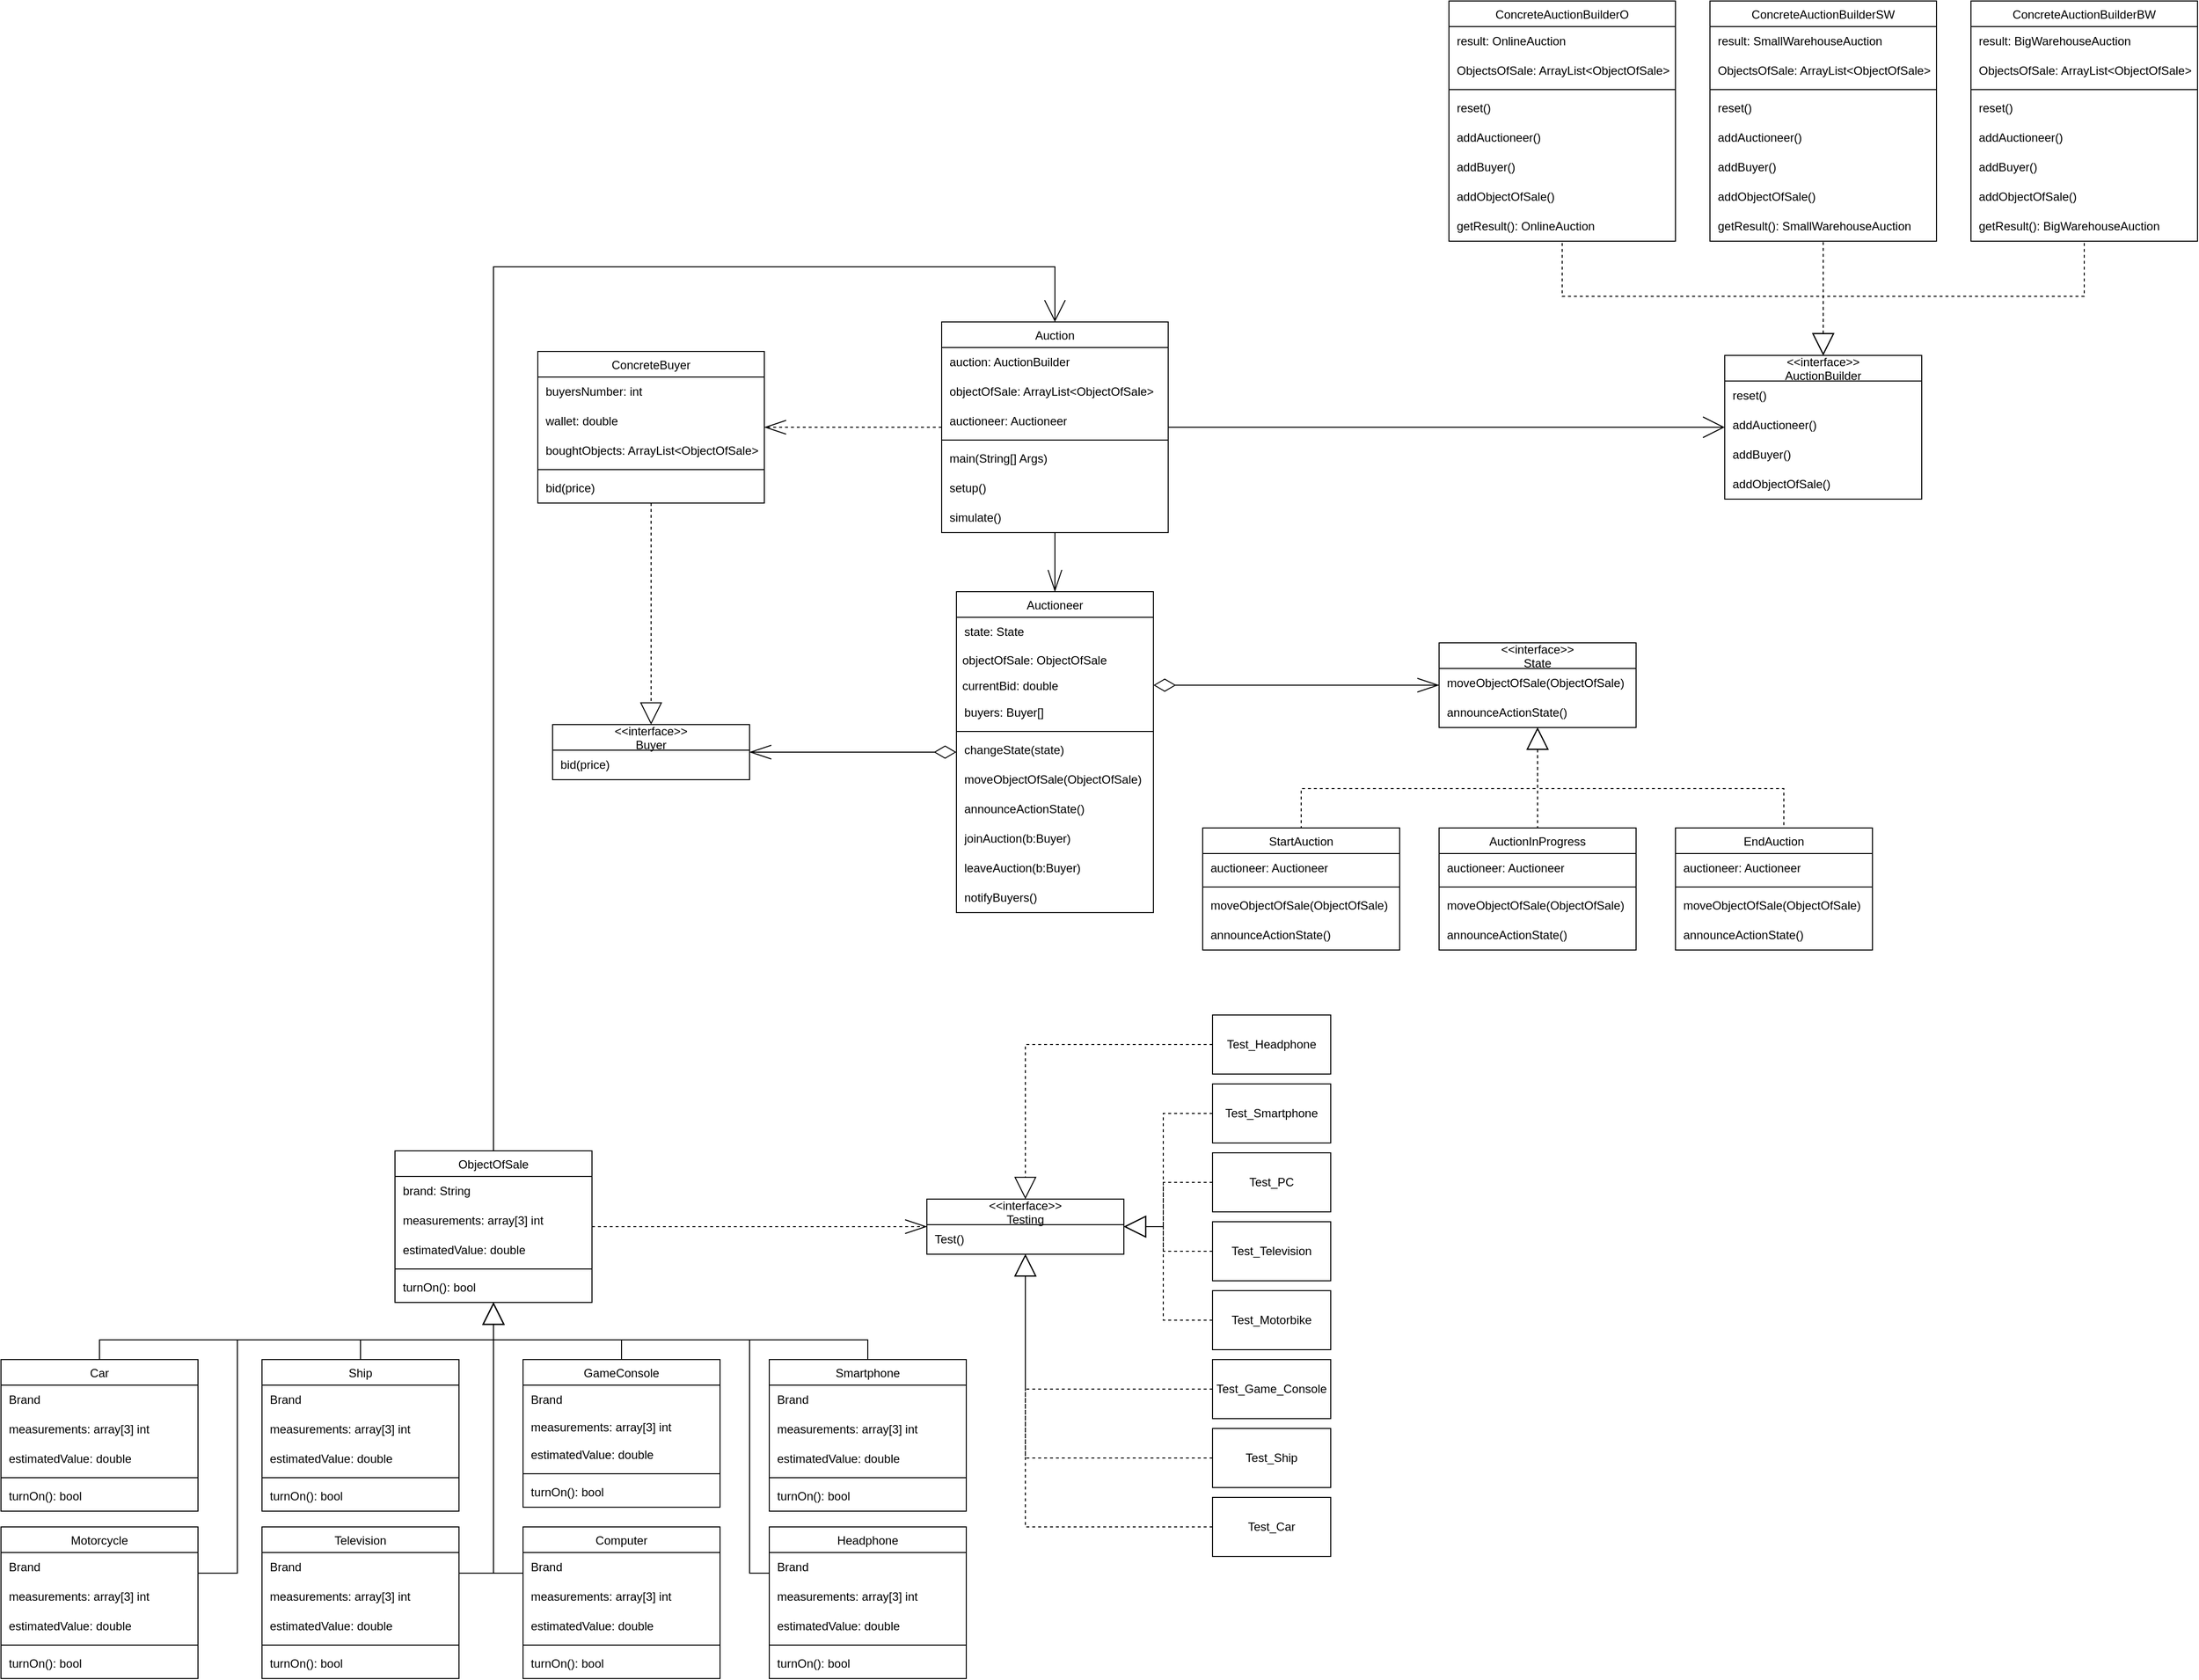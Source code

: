 <mxfile version="13.9.8" type="device"><diagram id="S0z_V49kgDmm9LstlY_D" name="Page-1"><mxGraphModel dx="2243" dy="2055" grid="1" gridSize="10" guides="1" tooltips="1" connect="1" arrows="1" fold="1" page="1" pageScale="1" pageWidth="1169" pageHeight="827" math="0" shadow="0"><root><mxCell id="0"/><mxCell id="1" parent="0"/><mxCell id="JPZXqIhv289OIv8_Z3Oy-52" style="edgeStyle=orthogonalEdgeStyle;rounded=0;orthogonalLoop=1;jettySize=auto;html=1;endArrow=block;endFill=0;strokeWidth=1;endSize=20;entryX=0.5;entryY=1;entryDx=0;entryDy=0;exitX=0.5;exitY=0;exitDx=0;exitDy=0;" parent="1" source="BZrpKXPaEU6cfir1l4yu-30" edge="1" target="BZrpKXPaEU6cfir1l4yu-25"><mxGeometry relative="1" as="geometry"><mxPoint x="520.0" y="1272" as="targetPoint"/><Array as="points"><mxPoint x="120" y="1370"/><mxPoint x="520" y="1370"/></Array><mxPoint x="125" y="1430" as="sourcePoint"/></mxGeometry></mxCell><mxCell id="JPZXqIhv289OIv8_Z3Oy-53" style="edgeStyle=orthogonalEdgeStyle;rounded=0;orthogonalLoop=1;jettySize=auto;html=1;endArrow=block;endFill=0;endSize=20;entryX=0.5;entryY=1;entryDx=0;entryDy=0;exitX=0.5;exitY=0;exitDx=0;exitDy=0;" parent="1" source="BZrpKXPaEU6cfir1l4yu-38" edge="1" target="BZrpKXPaEU6cfir1l4yu-25"><mxGeometry relative="1" as="geometry"><mxPoint x="520.0" y="1272" as="targetPoint"/><Array as="points"><mxPoint x="385" y="1370"/><mxPoint x="520" y="1370"/></Array><mxPoint x="385" y="1430" as="sourcePoint"/></mxGeometry></mxCell><mxCell id="JPZXqIhv289OIv8_Z3Oy-54" style="edgeStyle=orthogonalEdgeStyle;rounded=0;orthogonalLoop=1;jettySize=auto;html=1;endArrow=block;endFill=0;endSize=20;exitX=0.5;exitY=0;exitDx=0;exitDy=0;" parent="1" source="BZrpKXPaEU6cfir1l4yu-42" edge="1" target="BZrpKXPaEU6cfir1l4yu-25"><mxGeometry relative="1" as="geometry"><mxPoint x="520.0" y="1272" as="targetPoint"/><Array as="points"><mxPoint x="650" y="1370"/><mxPoint x="520" y="1370"/></Array><mxPoint x="645" y="1430" as="sourcePoint"/></mxGeometry></mxCell><mxCell id="JPZXqIhv289OIv8_Z3Oy-55" style="edgeStyle=orthogonalEdgeStyle;rounded=0;orthogonalLoop=1;jettySize=auto;html=1;endArrow=block;endFill=0;endSize=20;entryX=0.5;entryY=1;entryDx=0;entryDy=0;exitX=0.5;exitY=0;exitDx=0;exitDy=0;" parent="1" source="BZrpKXPaEU6cfir1l4yu-46" edge="1" target="BZrpKXPaEU6cfir1l4yu-25"><mxGeometry relative="1" as="geometry"><mxPoint x="520.0" y="1272" as="targetPoint"/><Array as="points"><mxPoint x="900" y="1370"/><mxPoint x="520" y="1370"/></Array><mxPoint x="895" y="1430" as="sourcePoint"/></mxGeometry></mxCell><mxCell id="JPZXqIhv289OIv8_Z3Oy-96" style="edgeStyle=orthogonalEdgeStyle;rounded=0;orthogonalLoop=1;jettySize=auto;html=1;endArrow=block;endFill=0;endSize=20;strokeWidth=1;entryX=0.5;entryY=1;entryDx=0;entryDy=0;exitX=1;exitY=0.5;exitDx=0;exitDy=0;" parent="1" source="BZrpKXPaEU6cfir1l4yu-62" edge="1" target="BZrpKXPaEU6cfir1l4yu-25"><mxGeometry relative="1" as="geometry"><mxPoint x="520.0" y="1272" as="targetPoint"/><Array as="points"><mxPoint x="220" y="1607"/><mxPoint x="260" y="1607"/><mxPoint x="260" y="1370"/><mxPoint x="520" y="1370"/></Array><mxPoint x="230" y="1775" as="sourcePoint"/></mxGeometry></mxCell><mxCell id="JPZXqIhv289OIv8_Z3Oy-97" style="edgeStyle=orthogonalEdgeStyle;rounded=0;orthogonalLoop=1;jettySize=auto;html=1;endArrow=block;endFill=0;endSize=20;strokeWidth=1;exitX=1;exitY=0.5;exitDx=0;exitDy=0;entryX=0.5;entryY=1;entryDx=0;entryDy=0;" parent="1" source="BZrpKXPaEU6cfir1l4yu-58" edge="1" target="BZrpKXPaEU6cfir1l4yu-25"><mxGeometry relative="1" as="geometry"><mxPoint x="520" y="1302" as="targetPoint"/><Array as="points"><mxPoint x="485" y="1607"/><mxPoint x="520" y="1607"/></Array><mxPoint x="490" y="1775" as="sourcePoint"/></mxGeometry></mxCell><mxCell id="JPZXqIhv289OIv8_Z3Oy-98" style="edgeStyle=orthogonalEdgeStyle;rounded=0;orthogonalLoop=1;jettySize=auto;html=1;endArrow=block;endFill=0;endSize=20;strokeWidth=1;entryX=0.5;entryY=1;entryDx=0;entryDy=0;exitX=0;exitY=0.5;exitDx=0;exitDy=0;" parent="1" source="BZrpKXPaEU6cfir1l4yu-54" edge="1" target="BZrpKXPaEU6cfir1l4yu-25"><mxGeometry relative="1" as="geometry"><mxPoint x="520.0" y="1272" as="targetPoint"/><Array as="points"><mxPoint x="520" y="1607"/></Array><mxPoint x="550" y="1775" as="sourcePoint"/></mxGeometry></mxCell><mxCell id="JPZXqIhv289OIv8_Z3Oy-99" style="edgeStyle=orthogonalEdgeStyle;rounded=0;orthogonalLoop=1;jettySize=auto;html=1;endArrow=block;endFill=0;endSize=20;strokeWidth=1;exitX=0;exitY=0.5;exitDx=0;exitDy=0;" parent="1" source="BZrpKXPaEU6cfir1l4yu-50" edge="1" target="BZrpKXPaEU6cfir1l4yu-25"><mxGeometry relative="1" as="geometry"><mxPoint x="520.0" y="1272" as="targetPoint"/><Array as="points"><mxPoint x="800" y="1607"/><mxPoint x="780" y="1607"/><mxPoint x="780" y="1370"/><mxPoint x="520" y="1370"/></Array><mxPoint x="800" y="1745" as="sourcePoint"/></mxGeometry></mxCell><mxCell id="JPZXqIhv289OIv8_Z3Oy-118" style="edgeStyle=orthogonalEdgeStyle;rounded=0;orthogonalLoop=1;jettySize=auto;html=1;entryX=0.5;entryY=1;entryDx=0;entryDy=0;endArrow=block;endFill=0;endSize=20;strokeWidth=1;dashed=1;" parent="1" source="JPZXqIhv289OIv8_Z3Oy-110" target="BZrpKXPaEU6cfir1l4yu-66" edge="1"><mxGeometry relative="1" as="geometry"><mxPoint x="1065" y="1360" as="targetPoint"/></mxGeometry></mxCell><mxCell id="JPZXqIhv289OIv8_Z3Oy-110" value="Test_Car" style="rounded=0;whiteSpace=wrap;html=1;" parent="1" vertex="1"><mxGeometry x="1250" y="1530" width="120" height="60" as="geometry"/></mxCell><mxCell id="JPZXqIhv289OIv8_Z3Oy-121" style="edgeStyle=orthogonalEdgeStyle;rounded=0;orthogonalLoop=1;jettySize=auto;html=1;dashed=1;endArrow=block;endFill=0;endSize=20;strokeWidth=1;entryX=1;entryY=0.5;entryDx=0;entryDy=0;" parent="1" source="JPZXqIhv289OIv8_Z3Oy-111" target="BZrpKXPaEU6cfir1l4yu-66" edge="1"><mxGeometry relative="1" as="geometry"><mxPoint x="1170" y="1255" as="targetPoint"/><Array as="points"><mxPoint x="1200" y="1350"/><mxPoint x="1200" y="1255"/></Array></mxGeometry></mxCell><mxCell id="JPZXqIhv289OIv8_Z3Oy-111" value="Test_Motorbike" style="rounded=0;whiteSpace=wrap;html=1;" parent="1" vertex="1"><mxGeometry x="1250" y="1320" width="120" height="60" as="geometry"/></mxCell><mxCell id="JPZXqIhv289OIv8_Z3Oy-119" style="edgeStyle=orthogonalEdgeStyle;rounded=0;orthogonalLoop=1;jettySize=auto;html=1;dashed=1;endArrow=block;endFill=0;endSize=20;strokeWidth=1;entryX=0.5;entryY=1;entryDx=0;entryDy=0;" parent="1" source="JPZXqIhv289OIv8_Z3Oy-112" target="BZrpKXPaEU6cfir1l4yu-66" edge="1"><mxGeometry relative="1" as="geometry"><mxPoint x="1065" y="1360" as="targetPoint"/></mxGeometry></mxCell><mxCell id="JPZXqIhv289OIv8_Z3Oy-112" value="Test_Ship" style="rounded=0;whiteSpace=wrap;html=1;" parent="1" vertex="1"><mxGeometry x="1250" y="1460" width="120" height="60" as="geometry"/></mxCell><mxCell id="JPZXqIhv289OIv8_Z3Oy-122" style="edgeStyle=orthogonalEdgeStyle;rounded=0;orthogonalLoop=1;jettySize=auto;html=1;dashed=1;endArrow=block;endFill=0;endSize=20;strokeWidth=1;entryX=1;entryY=0.5;entryDx=0;entryDy=0;" parent="1" source="JPZXqIhv289OIv8_Z3Oy-113" target="BZrpKXPaEU6cfir1l4yu-66" edge="1"><mxGeometry relative="1" as="geometry"><mxPoint x="1170" y="1255" as="targetPoint"/><Array as="points"><mxPoint x="1200" y="1280"/><mxPoint x="1200" y="1255"/></Array></mxGeometry></mxCell><mxCell id="JPZXqIhv289OIv8_Z3Oy-113" value="Test_Television" style="rounded=0;whiteSpace=wrap;html=1;" parent="1" vertex="1"><mxGeometry x="1250" y="1250" width="120" height="60" as="geometry"/></mxCell><mxCell id="JPZXqIhv289OIv8_Z3Oy-120" style="edgeStyle=orthogonalEdgeStyle;rounded=0;orthogonalLoop=1;jettySize=auto;html=1;dashed=1;endArrow=block;endFill=0;endSize=20;strokeWidth=1;entryX=0.5;entryY=1;entryDx=0;entryDy=0;" parent="1" source="JPZXqIhv289OIv8_Z3Oy-114" target="BZrpKXPaEU6cfir1l4yu-66" edge="1"><mxGeometry relative="1" as="geometry"><mxPoint x="1065" y="1360" as="targetPoint"/></mxGeometry></mxCell><mxCell id="JPZXqIhv289OIv8_Z3Oy-114" value="Test_Game_Console" style="rounded=0;whiteSpace=wrap;html=1;" parent="1" vertex="1"><mxGeometry x="1250" y="1390" width="120" height="60" as="geometry"/></mxCell><mxCell id="JPZXqIhv289OIv8_Z3Oy-123" style="edgeStyle=orthogonalEdgeStyle;rounded=0;orthogonalLoop=1;jettySize=auto;html=1;dashed=1;endArrow=block;endFill=0;endSize=20;strokeWidth=1;" parent="1" source="JPZXqIhv289OIv8_Z3Oy-115" target="BZrpKXPaEU6cfir1l4yu-66" edge="1"><mxGeometry relative="1" as="geometry"><mxPoint x="1170" y="1255" as="targetPoint"/><Array as="points"><mxPoint x="1200" y="1210"/><mxPoint x="1200" y="1255"/></Array></mxGeometry></mxCell><mxCell id="JPZXqIhv289OIv8_Z3Oy-115" value="Test_PC" style="rounded=0;whiteSpace=wrap;html=1;" parent="1" vertex="1"><mxGeometry x="1250" y="1180" width="120" height="60" as="geometry"/></mxCell><mxCell id="JPZXqIhv289OIv8_Z3Oy-124" style="edgeStyle=orthogonalEdgeStyle;rounded=0;orthogonalLoop=1;jettySize=auto;html=1;dashed=1;endArrow=block;endFill=0;endSize=20;strokeWidth=1;entryX=1;entryY=0.5;entryDx=0;entryDy=0;" parent="1" source="JPZXqIhv289OIv8_Z3Oy-116" target="BZrpKXPaEU6cfir1l4yu-66" edge="1"><mxGeometry relative="1" as="geometry"><mxPoint x="1170" y="1255" as="targetPoint"/><Array as="points"><mxPoint x="1200" y="1140"/><mxPoint x="1200" y="1255"/></Array></mxGeometry></mxCell><mxCell id="JPZXqIhv289OIv8_Z3Oy-116" value="Test_Smartphone" style="rounded=0;whiteSpace=wrap;html=1;" parent="1" vertex="1"><mxGeometry x="1250" y="1110" width="120" height="60" as="geometry"/></mxCell><mxCell id="JPZXqIhv289OIv8_Z3Oy-125" style="edgeStyle=orthogonalEdgeStyle;rounded=0;orthogonalLoop=1;jettySize=auto;html=1;dashed=1;endArrow=block;endFill=0;endSize=20;strokeWidth=1;entryX=0.5;entryY=0;entryDx=0;entryDy=0;" parent="1" source="JPZXqIhv289OIv8_Z3Oy-117" target="BZrpKXPaEU6cfir1l4yu-66" edge="1"><mxGeometry relative="1" as="geometry"><mxPoint x="1065" y="1150" as="targetPoint"/></mxGeometry></mxCell><mxCell id="JPZXqIhv289OIv8_Z3Oy-117" value="Test_Headphone" style="rounded=0;whiteSpace=wrap;html=1;" parent="1" vertex="1"><mxGeometry x="1250" y="1040" width="120" height="60" as="geometry"/></mxCell><mxCell id="JPZXqIhv289OIv8_Z3Oy-126" style="edgeStyle=orthogonalEdgeStyle;rounded=0;orthogonalLoop=1;jettySize=auto;html=1;dashed=1;endArrow=openThin;endFill=0;endSize=20;strokeWidth=1;exitX=1;exitY=0.5;exitDx=0;exitDy=0;entryX=0;entryY=0.5;entryDx=0;entryDy=0;" parent="1" source="BZrpKXPaEU6cfir1l4yu-25" target="BZrpKXPaEU6cfir1l4yu-66" edge="1"><mxGeometry relative="1" as="geometry"><mxPoint x="620" y="1255" as="sourcePoint"/><mxPoint x="920" y="1255" as="targetPoint"/></mxGeometry></mxCell><mxCell id="JPZXqIhv289OIv8_Z3Oy-169" style="edgeStyle=orthogonalEdgeStyle;rounded=0;orthogonalLoop=1;jettySize=auto;html=1;startArrow=none;startFill=0;startSize=20;endArrow=openThin;endFill=0;endSize=20;strokeWidth=1;entryX=0.5;entryY=0;entryDx=0;entryDy=0;exitX=0.5;exitY=1;exitDx=0;exitDy=0;" parent="1" source="BZrpKXPaEU6cfir1l4yu-20" target="wPXCqgzcHqUzx6HXHm6y-69" edge="1"><mxGeometry relative="1" as="geometry"><mxPoint x="1090" y="1000" as="sourcePoint"/><Array as="points"><mxPoint x="1090" y="590"/><mxPoint x="1090" y="590"/></Array></mxGeometry></mxCell><mxCell id="JPZXqIhv289OIv8_Z3Oy-168" style="edgeStyle=orthogonalEdgeStyle;rounded=0;orthogonalLoop=1;jettySize=auto;html=1;dashed=1;startArrow=none;startFill=0;startSize=20;endArrow=block;endFill=0;endSize=20;strokeWidth=1;entryX=0.5;entryY=0;entryDx=0;entryDy=0;exitX=0.5;exitY=1;exitDx=0;exitDy=0;" parent="1" source="BZrpKXPaEU6cfir1l4yu-11" target="BZrpKXPaEU6cfir1l4yu-5" edge="1"><mxGeometry relative="1" as="geometry"><mxPoint x="675" y="1000" as="sourcePoint"/><mxPoint x="675" y="878" as="targetPoint"/></mxGeometry></mxCell><mxCell id="JPZXqIhv289OIv8_Z3Oy-167" style="edgeStyle=orthogonalEdgeStyle;rounded=0;orthogonalLoop=1;jettySize=auto;html=1;endArrow=openThin;endFill=0;endSize=20;strokeWidth=1;startArrow=diamondThin;startFill=0;startSize=20;exitX=0;exitY=0.5;exitDx=0;exitDy=0;entryX=1;entryY=0.5;entryDx=0;entryDy=0;" parent="1" source="wPXCqgzcHqUzx6HXHm6y-69" target="BZrpKXPaEU6cfir1l4yu-5" edge="1"><mxGeometry relative="1" as="geometry"><mxPoint x="780" y="773" as="targetPoint"/></mxGeometry></mxCell><mxCell id="JPZXqIhv289OIv8_Z3Oy-170" style="edgeStyle=orthogonalEdgeStyle;rounded=0;orthogonalLoop=1;jettySize=auto;html=1;startArrow=none;startFill=0;startSize=20;endArrow=openThin;endFill=0;endSize=20;strokeWidth=1;dashed=1;entryX=1;entryY=0.5;entryDx=0;entryDy=0;exitX=0;exitY=0.5;exitDx=0;exitDy=0;" parent="1" source="BZrpKXPaEU6cfir1l4yu-20" target="BZrpKXPaEU6cfir1l4yu-11" edge="1"><mxGeometry relative="1" as="geometry"><mxPoint x="985" y="1105" as="sourcePoint"/><mxPoint x="780" y="1105" as="targetPoint"/></mxGeometry></mxCell><mxCell id="wPXCqgzcHqUzx6HXHm6y-69" value="Auctioneer" style="swimlane;fontStyle=0;childLayout=stackLayout;horizontal=1;startSize=26;fillColor=none;horizontalStack=0;resizeParent=1;resizeParentMax=0;resizeLast=0;collapsible=1;marginBottom=0;" parent="1" vertex="1"><mxGeometry x="990" y="610" width="200" height="326" as="geometry"/></mxCell><mxCell id="wPXCqgzcHqUzx6HXHm6y-56" value="state: State" style="shape=partialRectangle;html=1;whiteSpace=wrap;connectable=0;fillColor=none;top=0;left=0;bottom=0;right=0;align=left;spacingLeft=6;overflow=hidden;" parent="wPXCqgzcHqUzx6HXHm6y-69" vertex="1"><mxGeometry y="26" width="200" height="30" as="geometry"/></mxCell><mxCell id="wPXCqgzcHqUzx6HXHm6y-71" value="objectOfSale: ObjectOfSale" style="text;strokeColor=none;fillColor=none;align=left;verticalAlign=top;spacingLeft=4;spacingRight=4;overflow=hidden;rotatable=0;points=[[0,0.5],[1,0.5]];portConstraint=eastwest;" parent="wPXCqgzcHqUzx6HXHm6y-69" vertex="1"><mxGeometry y="56" width="200" height="26" as="geometry"/></mxCell><mxCell id="wPXCqgzcHqUzx6HXHm6y-74" value="currentBid: double" style="text;strokeColor=none;fillColor=none;align=left;verticalAlign=top;spacingLeft=4;spacingRight=4;overflow=hidden;rotatable=0;points=[[0,0.5],[1,0.5]];portConstraint=eastwest;" parent="wPXCqgzcHqUzx6HXHm6y-69" vertex="1"><mxGeometry y="82" width="200" height="26" as="geometry"/></mxCell><mxCell id="BZrpKXPaEU6cfir1l4yu-1" value="buyers: Buyer[]" style="shape=partialRectangle;html=1;whiteSpace=wrap;connectable=0;fillColor=none;top=0;left=0;bottom=0;right=0;align=left;spacingLeft=6;overflow=hidden;" vertex="1" parent="wPXCqgzcHqUzx6HXHm6y-69"><mxGeometry y="108" width="200" height="30" as="geometry"/></mxCell><mxCell id="wPXCqgzcHqUzx6HXHm6y-73" value="" style="line;strokeWidth=1;fillColor=none;align=left;verticalAlign=middle;spacingTop=-1;spacingLeft=3;spacingRight=3;rotatable=0;labelPosition=right;points=[];portConstraint=eastwest;" parent="wPXCqgzcHqUzx6HXHm6y-69" vertex="1"><mxGeometry y="138" width="200" height="8" as="geometry"/></mxCell><mxCell id="BZrpKXPaEU6cfir1l4yu-76" value="changeState(state)" style="shape=partialRectangle;html=1;whiteSpace=wrap;connectable=0;fillColor=none;top=0;left=0;bottom=0;right=0;align=left;spacingLeft=6;overflow=hidden;" vertex="1" parent="wPXCqgzcHqUzx6HXHm6y-69"><mxGeometry y="146" width="200" height="30" as="geometry"/></mxCell><mxCell id="wPXCqgzcHqUzx6HXHm6y-76" value="moveObjectOfSale(ObjectOfSale)" style="shape=partialRectangle;html=1;whiteSpace=wrap;connectable=0;fillColor=none;top=0;left=0;bottom=0;right=0;align=left;spacingLeft=6;overflow=hidden;" parent="wPXCqgzcHqUzx6HXHm6y-69" vertex="1"><mxGeometry y="176" width="200" height="30" as="geometry"/></mxCell><mxCell id="wPXCqgzcHqUzx6HXHm6y-77" value="announceActionState()" style="shape=partialRectangle;html=1;whiteSpace=wrap;connectable=0;fillColor=none;top=0;left=0;bottom=0;right=0;align=left;spacingLeft=6;overflow=hidden;" parent="wPXCqgzcHqUzx6HXHm6y-69" vertex="1"><mxGeometry y="206" width="200" height="30" as="geometry"/></mxCell><mxCell id="BZrpKXPaEU6cfir1l4yu-2" value="joinAuction(b:Buyer)" style="shape=partialRectangle;html=1;whiteSpace=wrap;connectable=0;fillColor=none;top=0;left=0;bottom=0;right=0;align=left;spacingLeft=6;overflow=hidden;" vertex="1" parent="wPXCqgzcHqUzx6HXHm6y-69"><mxGeometry y="236" width="200" height="30" as="geometry"/></mxCell><mxCell id="BZrpKXPaEU6cfir1l4yu-3" value="leaveAuction(b:Buyer)" style="shape=partialRectangle;html=1;whiteSpace=wrap;connectable=0;fillColor=none;top=0;left=0;bottom=0;right=0;align=left;spacingLeft=6;overflow=hidden;" vertex="1" parent="wPXCqgzcHqUzx6HXHm6y-69"><mxGeometry y="266" width="200" height="30" as="geometry"/></mxCell><mxCell id="BZrpKXPaEU6cfir1l4yu-4" value="notifyBuyers()" style="shape=partialRectangle;html=1;whiteSpace=wrap;connectable=0;fillColor=none;top=0;left=0;bottom=0;right=0;align=left;spacingLeft=6;overflow=hidden;" vertex="1" parent="wPXCqgzcHqUzx6HXHm6y-69"><mxGeometry y="296" width="200" height="30" as="geometry"/></mxCell><mxCell id="wPXCqgzcHqUzx6HXHm6y-105" style="edgeStyle=orthogonalEdgeStyle;rounded=0;orthogonalLoop=1;jettySize=auto;html=1;entryX=0.5;entryY=0;entryDx=0;entryDy=0;startArrow=block;startFill=0;startSize=20;endArrow=none;endFill=0;endSize=20;dashed=1;" parent="1" source="wPXCqgzcHqUzx6HXHm6y-78" target="wPXCqgzcHqUzx6HXHm6y-86" edge="1"><mxGeometry relative="1" as="geometry"><Array as="points"><mxPoint x="1580" y="810"/><mxPoint x="1340" y="810"/></Array></mxGeometry></mxCell><mxCell id="wPXCqgzcHqUzx6HXHm6y-108" style="edgeStyle=orthogonalEdgeStyle;rounded=0;orthogonalLoop=1;jettySize=auto;html=1;dashed=1;startArrow=block;startFill=0;startSize=20;endArrow=none;endFill=0;endSize=20;entryX=0.5;entryY=0;entryDx=0;entryDy=0;" parent="1" source="wPXCqgzcHqUzx6HXHm6y-78" target="wPXCqgzcHqUzx6HXHm6y-94" edge="1"><mxGeometry relative="1" as="geometry"><Array as="points"/><mxPoint x="1610" y="830" as="targetPoint"/></mxGeometry></mxCell><mxCell id="wPXCqgzcHqUzx6HXHm6y-110" style="edgeStyle=orthogonalEdgeStyle;rounded=0;orthogonalLoop=1;jettySize=auto;html=1;entryX=0.5;entryY=0;entryDx=0;entryDy=0;dashed=1;startArrow=block;startFill=0;startSize=20;endArrow=none;endFill=0;endSize=20;" parent="1" source="wPXCqgzcHqUzx6HXHm6y-78" target="wPXCqgzcHqUzx6HXHm6y-99" edge="1"><mxGeometry relative="1" as="geometry"><Array as="points"><mxPoint x="1580" y="810"/><mxPoint x="1830" y="810"/><mxPoint x="1830" y="850"/></Array></mxGeometry></mxCell><mxCell id="wPXCqgzcHqUzx6HXHm6y-78" value="&lt;&lt;interface&gt;&gt;&#10;State" style="swimlane;fontStyle=0;childLayout=stackLayout;horizontal=1;startSize=26;fillColor=none;horizontalStack=0;resizeParent=1;resizeParentMax=0;resizeLast=0;collapsible=1;marginBottom=0;" parent="1" vertex="1"><mxGeometry x="1480" y="662" width="200" height="86" as="geometry"/></mxCell><mxCell id="wPXCqgzcHqUzx6HXHm6y-84" value="moveObjectOfSale(ObjectOfSale)" style="shape=partialRectangle;html=1;whiteSpace=wrap;connectable=0;fillColor=none;top=0;left=0;bottom=0;right=0;align=left;spacingLeft=6;overflow=hidden;" parent="wPXCqgzcHqUzx6HXHm6y-78" vertex="1"><mxGeometry y="26" width="200" height="30" as="geometry"/></mxCell><mxCell id="wPXCqgzcHqUzx6HXHm6y-85" value="announceActionState()" style="shape=partialRectangle;html=1;whiteSpace=wrap;connectable=0;fillColor=none;top=0;left=0;bottom=0;right=0;align=left;spacingLeft=6;overflow=hidden;" parent="wPXCqgzcHqUzx6HXHm6y-78" vertex="1"><mxGeometry y="56" width="200" height="30" as="geometry"/></mxCell><mxCell id="wPXCqgzcHqUzx6HXHm6y-86" value="StartAuction" style="swimlane;fontStyle=0;childLayout=stackLayout;horizontal=1;startSize=26;fillColor=none;horizontalStack=0;resizeParent=1;resizeParentMax=0;resizeLast=0;collapsible=1;marginBottom=0;" parent="1" vertex="1"><mxGeometry x="1240" y="850" width="200" height="124" as="geometry"/></mxCell><mxCell id="wPXCqgzcHqUzx6HXHm6y-87" value="auctioneer: Auctioneer" style="shape=partialRectangle;html=1;whiteSpace=wrap;connectable=0;fillColor=none;top=0;left=0;bottom=0;right=0;align=left;spacingLeft=6;overflow=hidden;" parent="wPXCqgzcHqUzx6HXHm6y-86" vertex="1"><mxGeometry y="26" width="200" height="30" as="geometry"/></mxCell><mxCell id="wPXCqgzcHqUzx6HXHm6y-90" value="" style="line;strokeWidth=1;fillColor=none;align=left;verticalAlign=middle;spacingTop=-1;spacingLeft=3;spacingRight=3;rotatable=0;labelPosition=right;points=[];portConstraint=eastwest;" parent="wPXCqgzcHqUzx6HXHm6y-86" vertex="1"><mxGeometry y="56" width="200" height="8" as="geometry"/></mxCell><mxCell id="wPXCqgzcHqUzx6HXHm6y-92" value="moveObjectOfSale(ObjectOfSale)" style="shape=partialRectangle;html=1;whiteSpace=wrap;connectable=0;fillColor=none;top=0;left=0;bottom=0;right=0;align=left;spacingLeft=6;overflow=hidden;" parent="wPXCqgzcHqUzx6HXHm6y-86" vertex="1"><mxGeometry y="64" width="200" height="30" as="geometry"/></mxCell><mxCell id="wPXCqgzcHqUzx6HXHm6y-93" value="announceActionState()" style="shape=partialRectangle;html=1;whiteSpace=wrap;connectable=0;fillColor=none;top=0;left=0;bottom=0;right=0;align=left;spacingLeft=6;overflow=hidden;" parent="wPXCqgzcHqUzx6HXHm6y-86" vertex="1"><mxGeometry y="94" width="200" height="30" as="geometry"/></mxCell><mxCell id="wPXCqgzcHqUzx6HXHm6y-94" value="AuctionInProgress" style="swimlane;fontStyle=0;childLayout=stackLayout;horizontal=1;startSize=26;fillColor=none;horizontalStack=0;resizeParent=1;resizeParentMax=0;resizeLast=0;collapsible=1;marginBottom=0;" parent="1" vertex="1"><mxGeometry x="1480" y="850" width="200" height="124" as="geometry"/></mxCell><mxCell id="wPXCqgzcHqUzx6HXHm6y-95" value="auctioneer: Auctioneer" style="shape=partialRectangle;html=1;whiteSpace=wrap;connectable=0;fillColor=none;top=0;left=0;bottom=0;right=0;align=left;spacingLeft=6;overflow=hidden;" parent="wPXCqgzcHqUzx6HXHm6y-94" vertex="1"><mxGeometry y="26" width="200" height="30" as="geometry"/></mxCell><mxCell id="wPXCqgzcHqUzx6HXHm6y-96" value="" style="line;strokeWidth=1;fillColor=none;align=left;verticalAlign=middle;spacingTop=-1;spacingLeft=3;spacingRight=3;rotatable=0;labelPosition=right;points=[];portConstraint=eastwest;" parent="wPXCqgzcHqUzx6HXHm6y-94" vertex="1"><mxGeometry y="56" width="200" height="8" as="geometry"/></mxCell><mxCell id="wPXCqgzcHqUzx6HXHm6y-97" value="moveObjectOfSale(ObjectOfSale)" style="shape=partialRectangle;html=1;whiteSpace=wrap;connectable=0;fillColor=none;top=0;left=0;bottom=0;right=0;align=left;spacingLeft=6;overflow=hidden;" parent="wPXCqgzcHqUzx6HXHm6y-94" vertex="1"><mxGeometry y="64" width="200" height="30" as="geometry"/></mxCell><mxCell id="wPXCqgzcHqUzx6HXHm6y-98" value="announceActionState()" style="shape=partialRectangle;html=1;whiteSpace=wrap;connectable=0;fillColor=none;top=0;left=0;bottom=0;right=0;align=left;spacingLeft=6;overflow=hidden;" parent="wPXCqgzcHqUzx6HXHm6y-94" vertex="1"><mxGeometry y="94" width="200" height="30" as="geometry"/></mxCell><mxCell id="wPXCqgzcHqUzx6HXHm6y-99" value="EndAuction" style="swimlane;fontStyle=0;childLayout=stackLayout;horizontal=1;startSize=26;fillColor=none;horizontalStack=0;resizeParent=1;resizeParentMax=0;resizeLast=0;collapsible=1;marginBottom=0;" parent="1" vertex="1"><mxGeometry x="1720" y="850" width="200" height="124" as="geometry"/></mxCell><mxCell id="wPXCqgzcHqUzx6HXHm6y-100" value="auctioneer: Auctioneer" style="shape=partialRectangle;html=1;whiteSpace=wrap;connectable=0;fillColor=none;top=0;left=0;bottom=0;right=0;align=left;spacingLeft=6;overflow=hidden;" parent="wPXCqgzcHqUzx6HXHm6y-99" vertex="1"><mxGeometry y="26" width="200" height="30" as="geometry"/></mxCell><mxCell id="wPXCqgzcHqUzx6HXHm6y-101" value="" style="line;strokeWidth=1;fillColor=none;align=left;verticalAlign=middle;spacingTop=-1;spacingLeft=3;spacingRight=3;rotatable=0;labelPosition=right;points=[];portConstraint=eastwest;" parent="wPXCqgzcHqUzx6HXHm6y-99" vertex="1"><mxGeometry y="56" width="200" height="8" as="geometry"/></mxCell><mxCell id="wPXCqgzcHqUzx6HXHm6y-102" value="moveObjectOfSale(ObjectOfSale)" style="shape=partialRectangle;html=1;whiteSpace=wrap;connectable=0;fillColor=none;top=0;left=0;bottom=0;right=0;align=left;spacingLeft=6;overflow=hidden;" parent="wPXCqgzcHqUzx6HXHm6y-99" vertex="1"><mxGeometry y="64" width="200" height="30" as="geometry"/></mxCell><mxCell id="wPXCqgzcHqUzx6HXHm6y-103" value="announceActionState()" style="shape=partialRectangle;html=1;whiteSpace=wrap;connectable=0;fillColor=none;top=0;left=0;bottom=0;right=0;align=left;spacingLeft=6;overflow=hidden;" parent="wPXCqgzcHqUzx6HXHm6y-99" vertex="1"><mxGeometry y="94" width="200" height="30" as="geometry"/></mxCell><mxCell id="wPXCqgzcHqUzx6HXHm6y-104" style="edgeStyle=orthogonalEdgeStyle;rounded=0;orthogonalLoop=1;jettySize=auto;html=1;startArrow=diamondThin;startFill=0;endSize=20;startSize=20;endArrow=openThin;endFill=0;" parent="1" source="wPXCqgzcHqUzx6HXHm6y-74" target="wPXCqgzcHqUzx6HXHm6y-78" edge="1"><mxGeometry relative="1" as="geometry"/></mxCell><mxCell id="wPXCqgzcHqUzx6HXHm6y-160" style="edgeStyle=orthogonalEdgeStyle;rounded=0;orthogonalLoop=1;jettySize=auto;html=1;entryX=0.5;entryY=1;entryDx=0;entryDy=0;dashed=1;startArrow=block;startFill=0;startSize=20;endArrow=none;endFill=0;endSize=20;" parent="1" source="wPXCqgzcHqUzx6HXHm6y-119" target="wPXCqgzcHqUzx6HXHm6y-122" edge="1"><mxGeometry relative="1" as="geometry"><Array as="points"><mxPoint x="1870" y="310"/><mxPoint x="1605" y="310"/></Array></mxGeometry></mxCell><mxCell id="wPXCqgzcHqUzx6HXHm6y-161" style="edgeStyle=orthogonalEdgeStyle;rounded=0;orthogonalLoop=1;jettySize=auto;html=1;entryX=0.5;entryY=1;entryDx=0;entryDy=0;dashed=1;startArrow=block;startFill=0;startSize=20;endArrow=none;endFill=0;endSize=20;" parent="1" source="wPXCqgzcHqUzx6HXHm6y-119" target="wPXCqgzcHqUzx6HXHm6y-126" edge="1"><mxGeometry relative="1" as="geometry"><Array as="points"/></mxGeometry></mxCell><mxCell id="wPXCqgzcHqUzx6HXHm6y-162" style="edgeStyle=orthogonalEdgeStyle;rounded=0;orthogonalLoop=1;jettySize=auto;html=1;entryX=0.5;entryY=1;entryDx=0;entryDy=0;dashed=1;startArrow=block;startFill=0;startSize=20;endArrow=none;endFill=0;endSize=20;" parent="1" source="wPXCqgzcHqUzx6HXHm6y-119" target="wPXCqgzcHqUzx6HXHm6y-130" edge="1"><mxGeometry relative="1" as="geometry"><Array as="points"><mxPoint x="1870" y="310"/><mxPoint x="2135" y="310"/></Array></mxGeometry></mxCell><mxCell id="wPXCqgzcHqUzx6HXHm6y-119" value="&lt;&lt;interface&gt;&gt;&#10;AuctionBuilder" style="swimlane;fontStyle=0;childLayout=stackLayout;horizontal=1;startSize=26;fillColor=none;horizontalStack=0;resizeParent=1;resizeParentMax=0;resizeLast=0;collapsible=1;marginBottom=0;" parent="1" vertex="1"><mxGeometry x="1770" y="370" width="200" height="146" as="geometry"/></mxCell><mxCell id="wPXCqgzcHqUzx6HXHm6y-121" value="reset()" style="shape=partialRectangle;html=1;whiteSpace=wrap;connectable=0;fillColor=none;top=0;left=0;bottom=0;right=0;align=left;spacingLeft=6;overflow=hidden;" parent="wPXCqgzcHqUzx6HXHm6y-119" vertex="1"><mxGeometry y="26" width="200" height="30" as="geometry"/></mxCell><mxCell id="wPXCqgzcHqUzx6HXHm6y-143" value="addAuctioneer()" style="shape=partialRectangle;html=1;whiteSpace=wrap;connectable=0;fillColor=none;top=0;left=0;bottom=0;right=0;align=left;spacingLeft=6;overflow=hidden;" parent="wPXCqgzcHqUzx6HXHm6y-119" vertex="1"><mxGeometry y="56" width="200" height="30" as="geometry"/></mxCell><mxCell id="wPXCqgzcHqUzx6HXHm6y-144" value="addBuyer()" style="shape=partialRectangle;html=1;whiteSpace=wrap;connectable=0;fillColor=none;top=0;left=0;bottom=0;right=0;align=left;spacingLeft=6;overflow=hidden;" parent="wPXCqgzcHqUzx6HXHm6y-119" vertex="1"><mxGeometry y="86" width="200" height="30" as="geometry"/></mxCell><mxCell id="wPXCqgzcHqUzx6HXHm6y-145" value="addObjectOfSale()" style="shape=partialRectangle;html=1;whiteSpace=wrap;connectable=0;fillColor=none;top=0;left=0;bottom=0;right=0;align=left;spacingLeft=6;overflow=hidden;" parent="wPXCqgzcHqUzx6HXHm6y-119" vertex="1"><mxGeometry y="116" width="200" height="30" as="geometry"/></mxCell><mxCell id="wPXCqgzcHqUzx6HXHm6y-122" value="ConcreteAuctionBuilderO" style="swimlane;fontStyle=0;childLayout=stackLayout;horizontal=1;startSize=26;fillColor=none;horizontalStack=0;resizeParent=1;resizeParentMax=0;resizeLast=0;collapsible=1;marginBottom=0;" parent="1" vertex="1"><mxGeometry x="1490" y="10" width="230" height="244" as="geometry"/></mxCell><mxCell id="wPXCqgzcHqUzx6HXHm6y-125" value="result: OnlineAuction" style="shape=partialRectangle;html=1;whiteSpace=wrap;connectable=0;fillColor=none;top=0;left=0;bottom=0;right=0;align=left;spacingLeft=6;overflow=hidden;" parent="wPXCqgzcHqUzx6HXHm6y-122" vertex="1"><mxGeometry y="26" width="230" height="30" as="geometry"/></mxCell><mxCell id="wPXCqgzcHqUzx6HXHm6y-142" value="ObjectsOfSale: ArrayList&amp;lt;ObjectOfSale&amp;gt;" style="shape=partialRectangle;html=1;whiteSpace=wrap;connectable=0;fillColor=none;top=0;left=0;bottom=0;right=0;align=left;spacingLeft=6;overflow=hidden;" parent="wPXCqgzcHqUzx6HXHm6y-122" vertex="1"><mxGeometry y="56" width="230" height="30" as="geometry"/></mxCell><mxCell id="wPXCqgzcHqUzx6HXHm6y-123" value="" style="line;strokeWidth=1;fillColor=none;align=left;verticalAlign=middle;spacingTop=-1;spacingLeft=3;spacingRight=3;rotatable=0;labelPosition=right;points=[];portConstraint=eastwest;" parent="wPXCqgzcHqUzx6HXHm6y-122" vertex="1"><mxGeometry y="86" width="230" height="8" as="geometry"/></mxCell><mxCell id="wPXCqgzcHqUzx6HXHm6y-124" value="reset()" style="shape=partialRectangle;html=1;whiteSpace=wrap;connectable=0;fillColor=none;top=0;left=0;bottom=0;right=0;align=left;spacingLeft=6;overflow=hidden;" parent="wPXCqgzcHqUzx6HXHm6y-122" vertex="1"><mxGeometry y="94" width="230" height="30" as="geometry"/></mxCell><mxCell id="wPXCqgzcHqUzx6HXHm6y-138" value="addAuctioneer()" style="shape=partialRectangle;html=1;whiteSpace=wrap;connectable=0;fillColor=none;top=0;left=0;bottom=0;right=0;align=left;spacingLeft=6;overflow=hidden;" parent="wPXCqgzcHqUzx6HXHm6y-122" vertex="1"><mxGeometry y="124" width="230" height="30" as="geometry"/></mxCell><mxCell id="wPXCqgzcHqUzx6HXHm6y-139" value="addBuyer()" style="shape=partialRectangle;html=1;whiteSpace=wrap;connectable=0;fillColor=none;top=0;left=0;bottom=0;right=0;align=left;spacingLeft=6;overflow=hidden;" parent="wPXCqgzcHqUzx6HXHm6y-122" vertex="1"><mxGeometry y="154" width="230" height="30" as="geometry"/></mxCell><mxCell id="wPXCqgzcHqUzx6HXHm6y-140" value="addObjectOfSale()" style="shape=partialRectangle;html=1;whiteSpace=wrap;connectable=0;fillColor=none;top=0;left=0;bottom=0;right=0;align=left;spacingLeft=6;overflow=hidden;" parent="wPXCqgzcHqUzx6HXHm6y-122" vertex="1"><mxGeometry y="184" width="230" height="30" as="geometry"/></mxCell><mxCell id="wPXCqgzcHqUzx6HXHm6y-154" value="getResult(): OnlineAuction" style="shape=partialRectangle;html=1;whiteSpace=wrap;connectable=0;fillColor=none;top=0;left=0;bottom=0;right=0;align=left;spacingLeft=6;overflow=hidden;" parent="wPXCqgzcHqUzx6HXHm6y-122" vertex="1"><mxGeometry y="214" width="230" height="30" as="geometry"/></mxCell><mxCell id="wPXCqgzcHqUzx6HXHm6y-126" value="ConcreteAuctionBuilderSW" style="swimlane;fontStyle=0;childLayout=stackLayout;horizontal=1;startSize=26;fillColor=none;horizontalStack=0;resizeParent=1;resizeParentMax=0;resizeLast=0;collapsible=1;marginBottom=0;" parent="1" vertex="1"><mxGeometry x="1755" y="10" width="230" height="244" as="geometry"/></mxCell><mxCell id="wPXCqgzcHqUzx6HXHm6y-127" value="result: SmallWarehouseAuction" style="shape=partialRectangle;html=1;whiteSpace=wrap;connectable=0;fillColor=none;top=0;left=0;bottom=0;right=0;align=left;spacingLeft=6;overflow=hidden;" parent="wPXCqgzcHqUzx6HXHm6y-126" vertex="1"><mxGeometry y="26" width="230" height="30" as="geometry"/></mxCell><mxCell id="wPXCqgzcHqUzx6HXHm6y-157" value="ObjectsOfSale: ArrayList&amp;lt;ObjectOfSale&amp;gt;" style="shape=partialRectangle;html=1;whiteSpace=wrap;connectable=0;fillColor=none;top=0;left=0;bottom=0;right=0;align=left;spacingLeft=6;overflow=hidden;" parent="wPXCqgzcHqUzx6HXHm6y-126" vertex="1"><mxGeometry y="56" width="230" height="30" as="geometry"/></mxCell><mxCell id="wPXCqgzcHqUzx6HXHm6y-128" value="" style="line;strokeWidth=1;fillColor=none;align=left;verticalAlign=middle;spacingTop=-1;spacingLeft=3;spacingRight=3;rotatable=0;labelPosition=right;points=[];portConstraint=eastwest;" parent="wPXCqgzcHqUzx6HXHm6y-126" vertex="1"><mxGeometry y="86" width="230" height="8" as="geometry"/></mxCell><mxCell id="wPXCqgzcHqUzx6HXHm6y-146" value="reset()" style="shape=partialRectangle;html=1;whiteSpace=wrap;connectable=0;fillColor=none;top=0;left=0;bottom=0;right=0;align=left;spacingLeft=6;overflow=hidden;" parent="wPXCqgzcHqUzx6HXHm6y-126" vertex="1"><mxGeometry y="94" width="230" height="30" as="geometry"/></mxCell><mxCell id="wPXCqgzcHqUzx6HXHm6y-147" value="addAuctioneer()" style="shape=partialRectangle;html=1;whiteSpace=wrap;connectable=0;fillColor=none;top=0;left=0;bottom=0;right=0;align=left;spacingLeft=6;overflow=hidden;" parent="wPXCqgzcHqUzx6HXHm6y-126" vertex="1"><mxGeometry y="124" width="230" height="30" as="geometry"/></mxCell><mxCell id="wPXCqgzcHqUzx6HXHm6y-148" value="addBuyer()" style="shape=partialRectangle;html=1;whiteSpace=wrap;connectable=0;fillColor=none;top=0;left=0;bottom=0;right=0;align=left;spacingLeft=6;overflow=hidden;" parent="wPXCqgzcHqUzx6HXHm6y-126" vertex="1"><mxGeometry y="154" width="230" height="30" as="geometry"/></mxCell><mxCell id="wPXCqgzcHqUzx6HXHm6y-149" value="addObjectOfSale()" style="shape=partialRectangle;html=1;whiteSpace=wrap;connectable=0;fillColor=none;top=0;left=0;bottom=0;right=0;align=left;spacingLeft=6;overflow=hidden;" parent="wPXCqgzcHqUzx6HXHm6y-126" vertex="1"><mxGeometry y="184" width="230" height="30" as="geometry"/></mxCell><mxCell id="wPXCqgzcHqUzx6HXHm6y-155" value="getResult(): SmallWarehouseAuction" style="shape=partialRectangle;html=1;whiteSpace=wrap;connectable=0;fillColor=none;top=0;left=0;bottom=0;right=0;align=left;spacingLeft=6;overflow=hidden;" parent="wPXCqgzcHqUzx6HXHm6y-126" vertex="1"><mxGeometry y="214" width="230" height="30" as="geometry"/></mxCell><mxCell id="wPXCqgzcHqUzx6HXHm6y-130" value="ConcreteAuctionBuilderBW" style="swimlane;fontStyle=0;childLayout=stackLayout;horizontal=1;startSize=26;fillColor=none;horizontalStack=0;resizeParent=1;resizeParentMax=0;resizeLast=0;collapsible=1;marginBottom=0;" parent="1" vertex="1"><mxGeometry x="2020" y="10" width="230" height="244" as="geometry"/></mxCell><mxCell id="wPXCqgzcHqUzx6HXHm6y-131" value="result: BigWarehouseAuction" style="shape=partialRectangle;html=1;whiteSpace=wrap;connectable=0;fillColor=none;top=0;left=0;bottom=0;right=0;align=left;spacingLeft=6;overflow=hidden;" parent="wPXCqgzcHqUzx6HXHm6y-130" vertex="1"><mxGeometry y="26" width="230" height="30" as="geometry"/></mxCell><mxCell id="wPXCqgzcHqUzx6HXHm6y-158" value="ObjectsOfSale: ArrayList&amp;lt;ObjectOfSale&amp;gt;" style="shape=partialRectangle;html=1;whiteSpace=wrap;connectable=0;fillColor=none;top=0;left=0;bottom=0;right=0;align=left;spacingLeft=6;overflow=hidden;" parent="wPXCqgzcHqUzx6HXHm6y-130" vertex="1"><mxGeometry y="56" width="230" height="30" as="geometry"/></mxCell><mxCell id="wPXCqgzcHqUzx6HXHm6y-132" value="" style="line;strokeWidth=1;fillColor=none;align=left;verticalAlign=middle;spacingTop=-1;spacingLeft=3;spacingRight=3;rotatable=0;labelPosition=right;points=[];portConstraint=eastwest;" parent="wPXCqgzcHqUzx6HXHm6y-130" vertex="1"><mxGeometry y="86" width="230" height="8" as="geometry"/></mxCell><mxCell id="wPXCqgzcHqUzx6HXHm6y-150" value="reset()" style="shape=partialRectangle;html=1;whiteSpace=wrap;connectable=0;fillColor=none;top=0;left=0;bottom=0;right=0;align=left;spacingLeft=6;overflow=hidden;" parent="wPXCqgzcHqUzx6HXHm6y-130" vertex="1"><mxGeometry y="94" width="230" height="30" as="geometry"/></mxCell><mxCell id="wPXCqgzcHqUzx6HXHm6y-151" value="addAuctioneer()" style="shape=partialRectangle;html=1;whiteSpace=wrap;connectable=0;fillColor=none;top=0;left=0;bottom=0;right=0;align=left;spacingLeft=6;overflow=hidden;" parent="wPXCqgzcHqUzx6HXHm6y-130" vertex="1"><mxGeometry y="124" width="230" height="30" as="geometry"/></mxCell><mxCell id="wPXCqgzcHqUzx6HXHm6y-152" value="addBuyer()" style="shape=partialRectangle;html=1;whiteSpace=wrap;connectable=0;fillColor=none;top=0;left=0;bottom=0;right=0;align=left;spacingLeft=6;overflow=hidden;" parent="wPXCqgzcHqUzx6HXHm6y-130" vertex="1"><mxGeometry y="154" width="230" height="30" as="geometry"/></mxCell><mxCell id="wPXCqgzcHqUzx6HXHm6y-153" value="addObjectOfSale()" style="shape=partialRectangle;html=1;whiteSpace=wrap;connectable=0;fillColor=none;top=0;left=0;bottom=0;right=0;align=left;spacingLeft=6;overflow=hidden;" parent="wPXCqgzcHqUzx6HXHm6y-130" vertex="1"><mxGeometry y="184" width="230" height="30" as="geometry"/></mxCell><mxCell id="wPXCqgzcHqUzx6HXHm6y-156" value="getResult(): BigWarehouseAuction" style="shape=partialRectangle;html=1;whiteSpace=wrap;connectable=0;fillColor=none;top=0;left=0;bottom=0;right=0;align=left;spacingLeft=6;overflow=hidden;" parent="wPXCqgzcHqUzx6HXHm6y-130" vertex="1"><mxGeometry y="214" width="230" height="30" as="geometry"/></mxCell><mxCell id="BZrpKXPaEU6cfir1l4yu-5" value="&lt;&lt;interface&gt;&gt;&#10;Buyer" style="swimlane;fontStyle=0;childLayout=stackLayout;horizontal=1;startSize=26;fillColor=none;horizontalStack=0;resizeParent=1;resizeParentMax=0;resizeLast=0;collapsible=1;marginBottom=0;" vertex="1" parent="1"><mxGeometry x="580" y="745" width="200" height="56" as="geometry"/></mxCell><mxCell id="BZrpKXPaEU6cfir1l4yu-10" value="bid(price)" style="shape=partialRectangle;html=1;whiteSpace=wrap;connectable=0;fillColor=none;top=0;left=0;bottom=0;right=0;align=left;spacingLeft=6;overflow=hidden;" vertex="1" parent="BZrpKXPaEU6cfir1l4yu-5"><mxGeometry y="26" width="200" height="30" as="geometry"/></mxCell><mxCell id="BZrpKXPaEU6cfir1l4yu-11" value="ConcreteBuyer" style="swimlane;fontStyle=0;childLayout=stackLayout;horizontal=1;startSize=26;fillColor=none;horizontalStack=0;resizeParent=1;resizeParentMax=0;resizeLast=0;collapsible=1;marginBottom=0;" vertex="1" parent="1"><mxGeometry x="565" y="366" width="230" height="154" as="geometry"/></mxCell><mxCell id="BZrpKXPaEU6cfir1l4yu-18" value="buyersNumber: int" style="shape=partialRectangle;html=1;whiteSpace=wrap;connectable=0;fillColor=none;top=0;left=0;bottom=0;right=0;align=left;spacingLeft=6;overflow=hidden;" vertex="1" parent="BZrpKXPaEU6cfir1l4yu-11"><mxGeometry y="26" width="230" height="30" as="geometry"/></mxCell><mxCell id="BZrpKXPaEU6cfir1l4yu-73" value="wallet: double" style="shape=partialRectangle;html=1;whiteSpace=wrap;connectable=0;fillColor=none;top=0;left=0;bottom=0;right=0;align=left;spacingLeft=6;overflow=hidden;" vertex="1" parent="BZrpKXPaEU6cfir1l4yu-11"><mxGeometry y="56" width="230" height="30" as="geometry"/></mxCell><mxCell id="BZrpKXPaEU6cfir1l4yu-74" value="boughtObjects: ArrayList&amp;lt;ObjectOfSale&amp;gt;" style="shape=partialRectangle;html=1;whiteSpace=wrap;connectable=0;fillColor=none;top=0;left=0;bottom=0;right=0;align=left;spacingLeft=6;overflow=hidden;" vertex="1" parent="BZrpKXPaEU6cfir1l4yu-11"><mxGeometry y="86" width="230" height="30" as="geometry"/></mxCell><mxCell id="BZrpKXPaEU6cfir1l4yu-13" value="" style="line;strokeWidth=1;fillColor=none;align=left;verticalAlign=middle;spacingTop=-1;spacingLeft=3;spacingRight=3;rotatable=0;labelPosition=right;points=[];portConstraint=eastwest;" vertex="1" parent="BZrpKXPaEU6cfir1l4yu-11"><mxGeometry y="116" width="230" height="8" as="geometry"/></mxCell><mxCell id="BZrpKXPaEU6cfir1l4yu-16" value="bid(price)" style="shape=partialRectangle;html=1;whiteSpace=wrap;connectable=0;fillColor=none;top=0;left=0;bottom=0;right=0;align=left;spacingLeft=6;overflow=hidden;" vertex="1" parent="BZrpKXPaEU6cfir1l4yu-11"><mxGeometry y="124" width="230" height="30" as="geometry"/></mxCell><mxCell id="BZrpKXPaEU6cfir1l4yu-72" style="edgeStyle=orthogonalEdgeStyle;rounded=0;orthogonalLoop=1;jettySize=auto;html=1;entryX=0;entryY=0.5;entryDx=0;entryDy=0;startArrow=none;startFill=0;endArrow=open;endFill=0;endSize=20;startSize=20;" edge="1" parent="1" source="BZrpKXPaEU6cfir1l4yu-20" target="wPXCqgzcHqUzx6HXHm6y-119"><mxGeometry relative="1" as="geometry"/></mxCell><mxCell id="BZrpKXPaEU6cfir1l4yu-20" value="Auction" style="swimlane;fontStyle=0;childLayout=stackLayout;horizontal=1;startSize=26;fillColor=none;horizontalStack=0;resizeParent=1;resizeParentMax=0;resizeLast=0;collapsible=1;marginBottom=0;" vertex="1" parent="1"><mxGeometry x="975" y="336" width="230" height="214" as="geometry"/></mxCell><mxCell id="BZrpKXPaEU6cfir1l4yu-78" value="auction: AuctionBuilder" style="shape=partialRectangle;html=1;whiteSpace=wrap;connectable=0;fillColor=none;top=0;left=0;bottom=0;right=0;align=left;spacingLeft=6;overflow=hidden;" vertex="1" parent="BZrpKXPaEU6cfir1l4yu-20"><mxGeometry y="26" width="230" height="30" as="geometry"/></mxCell><mxCell id="BZrpKXPaEU6cfir1l4yu-21" value="objectOfSale: ArrayList&amp;lt;ObjectOfSale&amp;gt;" style="shape=partialRectangle;html=1;whiteSpace=wrap;connectable=0;fillColor=none;top=0;left=0;bottom=0;right=0;align=left;spacingLeft=6;overflow=hidden;" vertex="1" parent="BZrpKXPaEU6cfir1l4yu-20"><mxGeometry y="56" width="230" height="30" as="geometry"/></mxCell><mxCell id="BZrpKXPaEU6cfir1l4yu-77" value="auctioneer: Auctioneer" style="shape=partialRectangle;html=1;whiteSpace=wrap;connectable=0;fillColor=none;top=0;left=0;bottom=0;right=0;align=left;spacingLeft=6;overflow=hidden;" vertex="1" parent="BZrpKXPaEU6cfir1l4yu-20"><mxGeometry y="86" width="230" height="30" as="geometry"/></mxCell><mxCell id="BZrpKXPaEU6cfir1l4yu-22" value="" style="line;strokeWidth=1;fillColor=none;align=left;verticalAlign=middle;spacingTop=-1;spacingLeft=3;spacingRight=3;rotatable=0;labelPosition=right;points=[];portConstraint=eastwest;" vertex="1" parent="BZrpKXPaEU6cfir1l4yu-20"><mxGeometry y="116" width="230" height="8" as="geometry"/></mxCell><mxCell id="BZrpKXPaEU6cfir1l4yu-24" value="main(String[] Args)" style="shape=partialRectangle;html=1;whiteSpace=wrap;connectable=0;fillColor=none;top=0;left=0;bottom=0;right=0;align=left;spacingLeft=6;overflow=hidden;" vertex="1" parent="BZrpKXPaEU6cfir1l4yu-20"><mxGeometry y="124" width="230" height="30" as="geometry"/></mxCell><mxCell id="BZrpKXPaEU6cfir1l4yu-80" value="setup()" style="shape=partialRectangle;html=1;whiteSpace=wrap;connectable=0;fillColor=none;top=0;left=0;bottom=0;right=0;align=left;spacingLeft=6;overflow=hidden;" vertex="1" parent="BZrpKXPaEU6cfir1l4yu-20"><mxGeometry y="154" width="230" height="30" as="geometry"/></mxCell><mxCell id="BZrpKXPaEU6cfir1l4yu-79" value="simulate()" style="shape=partialRectangle;html=1;whiteSpace=wrap;connectable=0;fillColor=none;top=0;left=0;bottom=0;right=0;align=left;spacingLeft=6;overflow=hidden;" vertex="1" parent="BZrpKXPaEU6cfir1l4yu-20"><mxGeometry y="184" width="230" height="30" as="geometry"/></mxCell><mxCell id="BZrpKXPaEU6cfir1l4yu-75" style="edgeStyle=orthogonalEdgeStyle;rounded=0;orthogonalLoop=1;jettySize=auto;html=1;entryX=0.5;entryY=0;entryDx=0;entryDy=0;startArrow=none;startFill=0;startSize=20;endArrow=open;endFill=0;endSize=20;" edge="1" parent="1" source="BZrpKXPaEU6cfir1l4yu-25" target="BZrpKXPaEU6cfir1l4yu-20"><mxGeometry relative="1" as="geometry"><Array as="points"><mxPoint x="520" y="280"/><mxPoint x="1090" y="280"/></Array></mxGeometry></mxCell><mxCell id="BZrpKXPaEU6cfir1l4yu-25" value="ObjectOfSale" style="swimlane;fontStyle=0;childLayout=stackLayout;horizontal=1;startSize=26;fillColor=none;horizontalStack=0;resizeParent=1;resizeParentMax=0;resizeLast=0;collapsible=1;marginBottom=0;" vertex="1" parent="1"><mxGeometry x="420" y="1178" width="200" height="154" as="geometry"/></mxCell><mxCell id="BZrpKXPaEU6cfir1l4yu-26" value="brand: String" style="shape=partialRectangle;html=1;whiteSpace=wrap;connectable=0;fillColor=none;top=0;left=0;bottom=0;right=0;align=left;spacingLeft=6;overflow=hidden;" vertex="1" parent="BZrpKXPaEU6cfir1l4yu-25"><mxGeometry y="26" width="200" height="30" as="geometry"/></mxCell><mxCell id="BZrpKXPaEU6cfir1l4yu-81" value="measurements: array[3] int" style="shape=partialRectangle;html=1;whiteSpace=wrap;connectable=0;fillColor=none;top=0;left=0;bottom=0;right=0;align=left;spacingLeft=6;overflow=hidden;" vertex="1" parent="BZrpKXPaEU6cfir1l4yu-25"><mxGeometry y="56" width="200" height="30" as="geometry"/></mxCell><mxCell id="BZrpKXPaEU6cfir1l4yu-90" value="estimatedValue: double" style="shape=partialRectangle;html=1;whiteSpace=wrap;connectable=0;fillColor=none;top=0;left=0;bottom=0;right=0;align=left;spacingLeft=6;overflow=hidden;" vertex="1" parent="BZrpKXPaEU6cfir1l4yu-25"><mxGeometry y="86" width="200" height="30" as="geometry"/></mxCell><mxCell id="BZrpKXPaEU6cfir1l4yu-27" value="" style="line;strokeWidth=1;fillColor=none;align=left;verticalAlign=middle;spacingTop=-1;spacingLeft=3;spacingRight=3;rotatable=0;labelPosition=right;points=[];portConstraint=eastwest;" vertex="1" parent="BZrpKXPaEU6cfir1l4yu-25"><mxGeometry y="116" width="200" height="8" as="geometry"/></mxCell><mxCell id="BZrpKXPaEU6cfir1l4yu-99" value="turnOn(): bool" style="shape=partialRectangle;html=1;whiteSpace=wrap;connectable=0;fillColor=none;top=0;left=0;bottom=0;right=0;align=left;spacingLeft=6;overflow=hidden;" vertex="1" parent="BZrpKXPaEU6cfir1l4yu-25"><mxGeometry y="124" width="200" height="30" as="geometry"/></mxCell><mxCell id="BZrpKXPaEU6cfir1l4yu-30" value="Car" style="swimlane;fontStyle=0;childLayout=stackLayout;horizontal=1;startSize=26;fillColor=none;horizontalStack=0;resizeParent=1;resizeParentMax=0;resizeLast=0;collapsible=1;marginBottom=0;" vertex="1" parent="1"><mxGeometry x="20" y="1390" width="200" height="154" as="geometry"/></mxCell><mxCell id="BZrpKXPaEU6cfir1l4yu-31" value="Brand" style="shape=partialRectangle;html=1;whiteSpace=wrap;connectable=0;fillColor=none;top=0;left=0;bottom=0;right=0;align=left;spacingLeft=6;overflow=hidden;" vertex="1" parent="BZrpKXPaEU6cfir1l4yu-30"><mxGeometry y="26" width="200" height="30" as="geometry"/></mxCell><mxCell id="BZrpKXPaEU6cfir1l4yu-82" value="measurements: array[3] int" style="shape=partialRectangle;html=1;whiteSpace=wrap;connectable=0;fillColor=none;top=0;left=0;bottom=0;right=0;align=left;spacingLeft=6;overflow=hidden;" vertex="1" parent="BZrpKXPaEU6cfir1l4yu-30"><mxGeometry y="56" width="200" height="30" as="geometry"/></mxCell><mxCell id="BZrpKXPaEU6cfir1l4yu-91" value="estimatedValue: double" style="shape=partialRectangle;html=1;whiteSpace=wrap;connectable=0;fillColor=none;top=0;left=0;bottom=0;right=0;align=left;spacingLeft=6;overflow=hidden;" vertex="1" parent="BZrpKXPaEU6cfir1l4yu-30"><mxGeometry y="86" width="200" height="30" as="geometry"/></mxCell><mxCell id="BZrpKXPaEU6cfir1l4yu-32" value="" style="line;strokeWidth=1;fillColor=none;align=left;verticalAlign=middle;spacingTop=-1;spacingLeft=3;spacingRight=3;rotatable=0;labelPosition=right;points=[];portConstraint=eastwest;" vertex="1" parent="BZrpKXPaEU6cfir1l4yu-30"><mxGeometry y="116" width="200" height="8" as="geometry"/></mxCell><mxCell id="BZrpKXPaEU6cfir1l4yu-100" value="turnOn(): bool" style="shape=partialRectangle;html=1;whiteSpace=wrap;connectable=0;fillColor=none;top=0;left=0;bottom=0;right=0;align=left;spacingLeft=6;overflow=hidden;" vertex="1" parent="BZrpKXPaEU6cfir1l4yu-30"><mxGeometry y="124" width="200" height="30" as="geometry"/></mxCell><mxCell id="BZrpKXPaEU6cfir1l4yu-38" value="Ship" style="swimlane;fontStyle=0;childLayout=stackLayout;horizontal=1;startSize=26;fillColor=none;horizontalStack=0;resizeParent=1;resizeParentMax=0;resizeLast=0;collapsible=1;marginBottom=0;" vertex="1" parent="1"><mxGeometry x="285" y="1390" width="200" height="154" as="geometry"/></mxCell><mxCell id="BZrpKXPaEU6cfir1l4yu-39" value="Brand" style="shape=partialRectangle;html=1;whiteSpace=wrap;connectable=0;fillColor=none;top=0;left=0;bottom=0;right=0;align=left;spacingLeft=6;overflow=hidden;" vertex="1" parent="BZrpKXPaEU6cfir1l4yu-38"><mxGeometry y="26" width="200" height="30" as="geometry"/></mxCell><mxCell id="BZrpKXPaEU6cfir1l4yu-84" value="measurements: array[3] int" style="shape=partialRectangle;html=1;whiteSpace=wrap;connectable=0;fillColor=none;top=0;left=0;bottom=0;right=0;align=left;spacingLeft=6;overflow=hidden;" vertex="1" parent="BZrpKXPaEU6cfir1l4yu-38"><mxGeometry y="56" width="200" height="30" as="geometry"/></mxCell><mxCell id="BZrpKXPaEU6cfir1l4yu-93" value="estimatedValue: double" style="shape=partialRectangle;html=1;whiteSpace=wrap;connectable=0;fillColor=none;top=0;left=0;bottom=0;right=0;align=left;spacingLeft=6;overflow=hidden;" vertex="1" parent="BZrpKXPaEU6cfir1l4yu-38"><mxGeometry y="86" width="200" height="30" as="geometry"/></mxCell><mxCell id="BZrpKXPaEU6cfir1l4yu-40" value="" style="line;strokeWidth=1;fillColor=none;align=left;verticalAlign=middle;spacingTop=-1;spacingLeft=3;spacingRight=3;rotatable=0;labelPosition=right;points=[];portConstraint=eastwest;" vertex="1" parent="BZrpKXPaEU6cfir1l4yu-38"><mxGeometry y="116" width="200" height="8" as="geometry"/></mxCell><mxCell id="BZrpKXPaEU6cfir1l4yu-102" value="turnOn(): bool" style="shape=partialRectangle;html=1;whiteSpace=wrap;connectable=0;fillColor=none;top=0;left=0;bottom=0;right=0;align=left;spacingLeft=6;overflow=hidden;" vertex="1" parent="BZrpKXPaEU6cfir1l4yu-38"><mxGeometry y="124" width="200" height="30" as="geometry"/></mxCell><mxCell id="BZrpKXPaEU6cfir1l4yu-42" value="GameConsole" style="swimlane;fontStyle=0;childLayout=stackLayout;horizontal=1;startSize=26;fillColor=none;horizontalStack=0;resizeParent=1;resizeParentMax=0;resizeLast=0;collapsible=1;marginBottom=0;" vertex="1" parent="1"><mxGeometry x="550" y="1390" width="200" height="150" as="geometry"/></mxCell><mxCell id="BZrpKXPaEU6cfir1l4yu-43" value="Brand" style="shape=partialRectangle;html=1;whiteSpace=wrap;connectable=0;fillColor=none;top=0;left=0;bottom=0;right=0;align=left;spacingLeft=6;overflow=hidden;" vertex="1" parent="BZrpKXPaEU6cfir1l4yu-42"><mxGeometry y="26" width="200" height="30" as="geometry"/></mxCell><mxCell id="BZrpKXPaEU6cfir1l4yu-86" value="measurements: array[3] int" style="shape=partialRectangle;html=1;whiteSpace=wrap;connectable=0;fillColor=none;top=0;left=0;bottom=0;right=0;align=left;spacingLeft=6;overflow=hidden;" vertex="1" parent="BZrpKXPaEU6cfir1l4yu-42"><mxGeometry y="56" width="200" height="26" as="geometry"/></mxCell><mxCell id="BZrpKXPaEU6cfir1l4yu-95" value="estimatedValue: double" style="shape=partialRectangle;html=1;whiteSpace=wrap;connectable=0;fillColor=none;top=0;left=0;bottom=0;right=0;align=left;spacingLeft=6;overflow=hidden;" vertex="1" parent="BZrpKXPaEU6cfir1l4yu-42"><mxGeometry y="82" width="200" height="30" as="geometry"/></mxCell><mxCell id="BZrpKXPaEU6cfir1l4yu-44" value="" style="line;strokeWidth=1;fillColor=none;align=left;verticalAlign=middle;spacingTop=-1;spacingLeft=3;spacingRight=3;rotatable=0;labelPosition=right;points=[];portConstraint=eastwest;" vertex="1" parent="BZrpKXPaEU6cfir1l4yu-42"><mxGeometry y="112" width="200" height="8" as="geometry"/></mxCell><mxCell id="BZrpKXPaEU6cfir1l4yu-104" value="turnOn(): bool" style="shape=partialRectangle;html=1;whiteSpace=wrap;connectable=0;fillColor=none;top=0;left=0;bottom=0;right=0;align=left;spacingLeft=6;overflow=hidden;" vertex="1" parent="BZrpKXPaEU6cfir1l4yu-42"><mxGeometry y="120" width="200" height="30" as="geometry"/></mxCell><mxCell id="BZrpKXPaEU6cfir1l4yu-46" value="Smartphone" style="swimlane;fontStyle=0;childLayout=stackLayout;horizontal=1;startSize=26;fillColor=none;horizontalStack=0;resizeParent=1;resizeParentMax=0;resizeLast=0;collapsible=1;marginBottom=0;" vertex="1" parent="1"><mxGeometry x="800" y="1390" width="200" height="154" as="geometry"/></mxCell><mxCell id="BZrpKXPaEU6cfir1l4yu-47" value="Brand" style="shape=partialRectangle;html=1;whiteSpace=wrap;connectable=0;fillColor=none;top=0;left=0;bottom=0;right=0;align=left;spacingLeft=6;overflow=hidden;" vertex="1" parent="BZrpKXPaEU6cfir1l4yu-46"><mxGeometry y="26" width="200" height="30" as="geometry"/></mxCell><mxCell id="BZrpKXPaEU6cfir1l4yu-88" value="measurements: array[3] int" style="shape=partialRectangle;html=1;whiteSpace=wrap;connectable=0;fillColor=none;top=0;left=0;bottom=0;right=0;align=left;spacingLeft=6;overflow=hidden;" vertex="1" parent="BZrpKXPaEU6cfir1l4yu-46"><mxGeometry y="56" width="200" height="30" as="geometry"/></mxCell><mxCell id="BZrpKXPaEU6cfir1l4yu-97" value="estimatedValue: double" style="shape=partialRectangle;html=1;whiteSpace=wrap;connectable=0;fillColor=none;top=0;left=0;bottom=0;right=0;align=left;spacingLeft=6;overflow=hidden;" vertex="1" parent="BZrpKXPaEU6cfir1l4yu-46"><mxGeometry y="86" width="200" height="30" as="geometry"/></mxCell><mxCell id="BZrpKXPaEU6cfir1l4yu-48" value="" style="line;strokeWidth=1;fillColor=none;align=left;verticalAlign=middle;spacingTop=-1;spacingLeft=3;spacingRight=3;rotatable=0;labelPosition=right;points=[];portConstraint=eastwest;" vertex="1" parent="BZrpKXPaEU6cfir1l4yu-46"><mxGeometry y="116" width="200" height="8" as="geometry"/></mxCell><mxCell id="BZrpKXPaEU6cfir1l4yu-106" value="turnOn(): bool" style="shape=partialRectangle;html=1;whiteSpace=wrap;connectable=0;fillColor=none;top=0;left=0;bottom=0;right=0;align=left;spacingLeft=6;overflow=hidden;" vertex="1" parent="BZrpKXPaEU6cfir1l4yu-46"><mxGeometry y="124" width="200" height="30" as="geometry"/></mxCell><mxCell id="BZrpKXPaEU6cfir1l4yu-50" value="Headphone" style="swimlane;fontStyle=0;childLayout=stackLayout;horizontal=1;startSize=26;fillColor=none;horizontalStack=0;resizeParent=1;resizeParentMax=0;resizeLast=0;collapsible=1;marginBottom=0;" vertex="1" parent="1"><mxGeometry x="800" y="1560" width="200" height="154" as="geometry"/></mxCell><mxCell id="BZrpKXPaEU6cfir1l4yu-51" value="Brand" style="shape=partialRectangle;html=1;whiteSpace=wrap;connectable=0;fillColor=none;top=0;left=0;bottom=0;right=0;align=left;spacingLeft=6;overflow=hidden;" vertex="1" parent="BZrpKXPaEU6cfir1l4yu-50"><mxGeometry y="26" width="200" height="30" as="geometry"/></mxCell><mxCell id="BZrpKXPaEU6cfir1l4yu-89" value="measurements: array[3] int" style="shape=partialRectangle;html=1;whiteSpace=wrap;connectable=0;fillColor=none;top=0;left=0;bottom=0;right=0;align=left;spacingLeft=6;overflow=hidden;" vertex="1" parent="BZrpKXPaEU6cfir1l4yu-50"><mxGeometry y="56" width="200" height="30" as="geometry"/></mxCell><mxCell id="BZrpKXPaEU6cfir1l4yu-98" value="estimatedValue: double" style="shape=partialRectangle;html=1;whiteSpace=wrap;connectable=0;fillColor=none;top=0;left=0;bottom=0;right=0;align=left;spacingLeft=6;overflow=hidden;" vertex="1" parent="BZrpKXPaEU6cfir1l4yu-50"><mxGeometry y="86" width="200" height="30" as="geometry"/></mxCell><mxCell id="BZrpKXPaEU6cfir1l4yu-52" value="" style="line;strokeWidth=1;fillColor=none;align=left;verticalAlign=middle;spacingTop=-1;spacingLeft=3;spacingRight=3;rotatable=0;labelPosition=right;points=[];portConstraint=eastwest;" vertex="1" parent="BZrpKXPaEU6cfir1l4yu-50"><mxGeometry y="116" width="200" height="8" as="geometry"/></mxCell><mxCell id="BZrpKXPaEU6cfir1l4yu-107" value="turnOn(): bool" style="shape=partialRectangle;html=1;whiteSpace=wrap;connectable=0;fillColor=none;top=0;left=0;bottom=0;right=0;align=left;spacingLeft=6;overflow=hidden;" vertex="1" parent="BZrpKXPaEU6cfir1l4yu-50"><mxGeometry y="124" width="200" height="30" as="geometry"/></mxCell><mxCell id="BZrpKXPaEU6cfir1l4yu-54" value="Computer" style="swimlane;fontStyle=0;childLayout=stackLayout;horizontal=1;startSize=26;fillColor=none;horizontalStack=0;resizeParent=1;resizeParentMax=0;resizeLast=0;collapsible=1;marginBottom=0;" vertex="1" parent="1"><mxGeometry x="550" y="1560" width="200" height="154" as="geometry"/></mxCell><mxCell id="BZrpKXPaEU6cfir1l4yu-55" value="Brand" style="shape=partialRectangle;html=1;whiteSpace=wrap;connectable=0;fillColor=none;top=0;left=0;bottom=0;right=0;align=left;spacingLeft=6;overflow=hidden;" vertex="1" parent="BZrpKXPaEU6cfir1l4yu-54"><mxGeometry y="26" width="200" height="30" as="geometry"/></mxCell><mxCell id="BZrpKXPaEU6cfir1l4yu-87" value="measurements: array[3] int" style="shape=partialRectangle;html=1;whiteSpace=wrap;connectable=0;fillColor=none;top=0;left=0;bottom=0;right=0;align=left;spacingLeft=6;overflow=hidden;" vertex="1" parent="BZrpKXPaEU6cfir1l4yu-54"><mxGeometry y="56" width="200" height="30" as="geometry"/></mxCell><mxCell id="BZrpKXPaEU6cfir1l4yu-96" value="estimatedValue: double" style="shape=partialRectangle;html=1;whiteSpace=wrap;connectable=0;fillColor=none;top=0;left=0;bottom=0;right=0;align=left;spacingLeft=6;overflow=hidden;" vertex="1" parent="BZrpKXPaEU6cfir1l4yu-54"><mxGeometry y="86" width="200" height="30" as="geometry"/></mxCell><mxCell id="BZrpKXPaEU6cfir1l4yu-56" value="" style="line;strokeWidth=1;fillColor=none;align=left;verticalAlign=middle;spacingTop=-1;spacingLeft=3;spacingRight=3;rotatable=0;labelPosition=right;points=[];portConstraint=eastwest;" vertex="1" parent="BZrpKXPaEU6cfir1l4yu-54"><mxGeometry y="116" width="200" height="8" as="geometry"/></mxCell><mxCell id="BZrpKXPaEU6cfir1l4yu-105" value="turnOn(): bool" style="shape=partialRectangle;html=1;whiteSpace=wrap;connectable=0;fillColor=none;top=0;left=0;bottom=0;right=0;align=left;spacingLeft=6;overflow=hidden;" vertex="1" parent="BZrpKXPaEU6cfir1l4yu-54"><mxGeometry y="124" width="200" height="30" as="geometry"/></mxCell><mxCell id="BZrpKXPaEU6cfir1l4yu-58" value="Television" style="swimlane;fontStyle=0;childLayout=stackLayout;horizontal=1;startSize=26;fillColor=none;horizontalStack=0;resizeParent=1;resizeParentMax=0;resizeLast=0;collapsible=1;marginBottom=0;" vertex="1" parent="1"><mxGeometry x="285" y="1560" width="200" height="154" as="geometry"/></mxCell><mxCell id="BZrpKXPaEU6cfir1l4yu-59" value="Brand" style="shape=partialRectangle;html=1;whiteSpace=wrap;connectable=0;fillColor=none;top=0;left=0;bottom=0;right=0;align=left;spacingLeft=6;overflow=hidden;" vertex="1" parent="BZrpKXPaEU6cfir1l4yu-58"><mxGeometry y="26" width="200" height="30" as="geometry"/></mxCell><mxCell id="BZrpKXPaEU6cfir1l4yu-85" value="measurements: array[3] int" style="shape=partialRectangle;html=1;whiteSpace=wrap;connectable=0;fillColor=none;top=0;left=0;bottom=0;right=0;align=left;spacingLeft=6;overflow=hidden;" vertex="1" parent="BZrpKXPaEU6cfir1l4yu-58"><mxGeometry y="56" width="200" height="30" as="geometry"/></mxCell><mxCell id="BZrpKXPaEU6cfir1l4yu-94" value="estimatedValue: double" style="shape=partialRectangle;html=1;whiteSpace=wrap;connectable=0;fillColor=none;top=0;left=0;bottom=0;right=0;align=left;spacingLeft=6;overflow=hidden;" vertex="1" parent="BZrpKXPaEU6cfir1l4yu-58"><mxGeometry y="86" width="200" height="30" as="geometry"/></mxCell><mxCell id="BZrpKXPaEU6cfir1l4yu-60" value="" style="line;strokeWidth=1;fillColor=none;align=left;verticalAlign=middle;spacingTop=-1;spacingLeft=3;spacingRight=3;rotatable=0;labelPosition=right;points=[];portConstraint=eastwest;" vertex="1" parent="BZrpKXPaEU6cfir1l4yu-58"><mxGeometry y="116" width="200" height="8" as="geometry"/></mxCell><mxCell id="BZrpKXPaEU6cfir1l4yu-103" value="turnOn(): bool" style="shape=partialRectangle;html=1;whiteSpace=wrap;connectable=0;fillColor=none;top=0;left=0;bottom=0;right=0;align=left;spacingLeft=6;overflow=hidden;" vertex="1" parent="BZrpKXPaEU6cfir1l4yu-58"><mxGeometry y="124" width="200" height="30" as="geometry"/></mxCell><mxCell id="BZrpKXPaEU6cfir1l4yu-62" value="Motorcycle" style="swimlane;fontStyle=0;childLayout=stackLayout;horizontal=1;startSize=26;fillColor=none;horizontalStack=0;resizeParent=1;resizeParentMax=0;resizeLast=0;collapsible=1;marginBottom=0;" vertex="1" parent="1"><mxGeometry x="20" y="1560" width="200" height="154" as="geometry"/></mxCell><mxCell id="BZrpKXPaEU6cfir1l4yu-63" value="Brand" style="shape=partialRectangle;html=1;whiteSpace=wrap;connectable=0;fillColor=none;top=0;left=0;bottom=0;right=0;align=left;spacingLeft=6;overflow=hidden;" vertex="1" parent="BZrpKXPaEU6cfir1l4yu-62"><mxGeometry y="26" width="200" height="30" as="geometry"/></mxCell><mxCell id="BZrpKXPaEU6cfir1l4yu-83" value="measurements: array[3] int" style="shape=partialRectangle;html=1;whiteSpace=wrap;connectable=0;fillColor=none;top=0;left=0;bottom=0;right=0;align=left;spacingLeft=6;overflow=hidden;" vertex="1" parent="BZrpKXPaEU6cfir1l4yu-62"><mxGeometry y="56" width="200" height="30" as="geometry"/></mxCell><mxCell id="BZrpKXPaEU6cfir1l4yu-92" value="estimatedValue: double" style="shape=partialRectangle;html=1;whiteSpace=wrap;connectable=0;fillColor=none;top=0;left=0;bottom=0;right=0;align=left;spacingLeft=6;overflow=hidden;" vertex="1" parent="BZrpKXPaEU6cfir1l4yu-62"><mxGeometry y="86" width="200" height="30" as="geometry"/></mxCell><mxCell id="BZrpKXPaEU6cfir1l4yu-64" value="" style="line;strokeWidth=1;fillColor=none;align=left;verticalAlign=middle;spacingTop=-1;spacingLeft=3;spacingRight=3;rotatable=0;labelPosition=right;points=[];portConstraint=eastwest;" vertex="1" parent="BZrpKXPaEU6cfir1l4yu-62"><mxGeometry y="116" width="200" height="8" as="geometry"/></mxCell><mxCell id="BZrpKXPaEU6cfir1l4yu-101" value="turnOn(): bool" style="shape=partialRectangle;html=1;whiteSpace=wrap;connectable=0;fillColor=none;top=0;left=0;bottom=0;right=0;align=left;spacingLeft=6;overflow=hidden;" vertex="1" parent="BZrpKXPaEU6cfir1l4yu-62"><mxGeometry y="124" width="200" height="30" as="geometry"/></mxCell><mxCell id="BZrpKXPaEU6cfir1l4yu-66" value="&lt;&lt;interface&gt;&gt;&#10;Testing" style="swimlane;fontStyle=0;childLayout=stackLayout;horizontal=1;startSize=26;fillColor=none;horizontalStack=0;resizeParent=1;resizeParentMax=0;resizeLast=0;collapsible=1;marginBottom=0;" vertex="1" parent="1"><mxGeometry x="960" y="1227" width="200" height="56" as="geometry"/></mxCell><mxCell id="BZrpKXPaEU6cfir1l4yu-69" value="Test()" style="shape=partialRectangle;html=1;whiteSpace=wrap;connectable=0;fillColor=none;top=0;left=0;bottom=0;right=0;align=left;spacingLeft=6;overflow=hidden;" vertex="1" parent="BZrpKXPaEU6cfir1l4yu-66"><mxGeometry y="26" width="200" height="30" as="geometry"/></mxCell></root></mxGraphModel></diagram></mxfile>